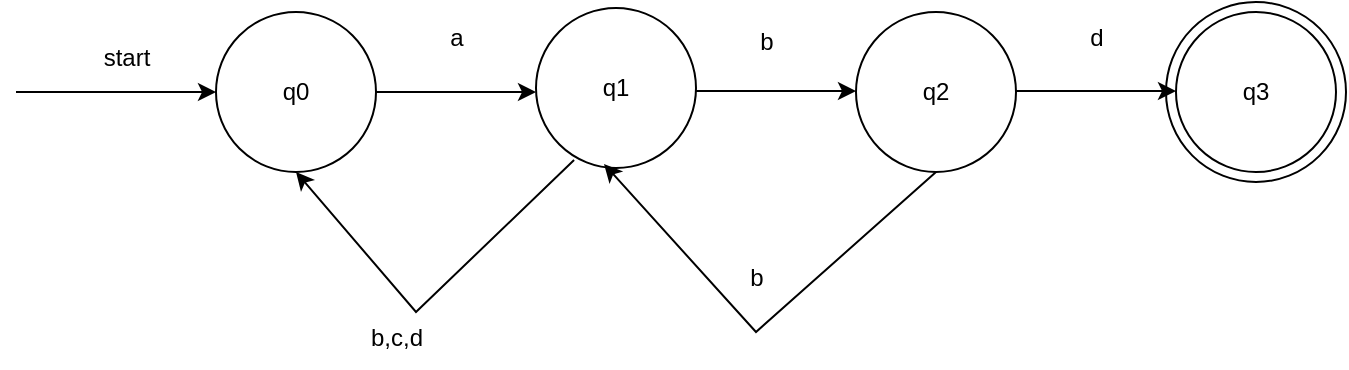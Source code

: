 <mxfile version="26.0.9">
  <diagram name="Page-1" id="pYLZv2fB2FLXS3ksdNVt">
    <mxGraphModel dx="1674" dy="844" grid="1" gridSize="10" guides="1" tooltips="1" connect="1" arrows="1" fold="1" page="1" pageScale="1" pageWidth="1654" pageHeight="1169" math="0" shadow="0">
      <root>
        <mxCell id="0" />
        <mxCell id="1" parent="0" />
        <mxCell id="G7qjGL2yirOwjM5424yJ-18" value="" style="ellipse;whiteSpace=wrap;html=1;aspect=fixed;" vertex="1" parent="1">
          <mxGeometry x="875" y="235" width="90" height="90" as="geometry" />
        </mxCell>
        <mxCell id="G7qjGL2yirOwjM5424yJ-1" value="q0" style="ellipse;whiteSpace=wrap;html=1;aspect=fixed;" vertex="1" parent="1">
          <mxGeometry x="400" y="240" width="80" height="80" as="geometry" />
        </mxCell>
        <mxCell id="G7qjGL2yirOwjM5424yJ-2" value="" style="endArrow=classic;html=1;rounded=0;" edge="1" parent="1" target="G7qjGL2yirOwjM5424yJ-1">
          <mxGeometry width="50" height="50" relative="1" as="geometry">
            <mxPoint x="300" y="280" as="sourcePoint" />
            <mxPoint x="850" y="410" as="targetPoint" />
          </mxGeometry>
        </mxCell>
        <mxCell id="G7qjGL2yirOwjM5424yJ-3" value="start" style="text;html=1;align=center;verticalAlign=middle;resizable=0;points=[];autosize=1;strokeColor=none;fillColor=none;" vertex="1" parent="1">
          <mxGeometry x="330" y="248" width="50" height="30" as="geometry" />
        </mxCell>
        <mxCell id="G7qjGL2yirOwjM5424yJ-4" value="" style="endArrow=classic;html=1;rounded=0;exitX=1;exitY=0.5;exitDx=0;exitDy=0;" edge="1" parent="1" source="G7qjGL2yirOwjM5424yJ-1">
          <mxGeometry width="50" height="50" relative="1" as="geometry">
            <mxPoint x="800" y="460" as="sourcePoint" />
            <mxPoint x="560" y="280" as="targetPoint" />
          </mxGeometry>
        </mxCell>
        <mxCell id="G7qjGL2yirOwjM5424yJ-5" value="a" style="text;html=1;align=center;verticalAlign=middle;resizable=0;points=[];autosize=1;strokeColor=none;fillColor=none;" vertex="1" parent="1">
          <mxGeometry x="505" y="238" width="30" height="30" as="geometry" />
        </mxCell>
        <mxCell id="G7qjGL2yirOwjM5424yJ-6" value="q1" style="ellipse;whiteSpace=wrap;html=1;aspect=fixed;" vertex="1" parent="1">
          <mxGeometry x="560" y="238" width="80" height="80" as="geometry" />
        </mxCell>
        <mxCell id="G7qjGL2yirOwjM5424yJ-7" value="q2" style="ellipse;whiteSpace=wrap;html=1;aspect=fixed;" vertex="1" parent="1">
          <mxGeometry x="720" y="240" width="80" height="80" as="geometry" />
        </mxCell>
        <mxCell id="G7qjGL2yirOwjM5424yJ-8" value="q3" style="ellipse;whiteSpace=wrap;html=1;aspect=fixed;" vertex="1" parent="1">
          <mxGeometry x="880" y="240" width="80" height="80" as="geometry" />
        </mxCell>
        <mxCell id="G7qjGL2yirOwjM5424yJ-9" value="" style="endArrow=classic;html=1;rounded=0;exitX=1;exitY=0.5;exitDx=0;exitDy=0;" edge="1" parent="1">
          <mxGeometry width="50" height="50" relative="1" as="geometry">
            <mxPoint x="640" y="279.5" as="sourcePoint" />
            <mxPoint x="720" y="279.5" as="targetPoint" />
          </mxGeometry>
        </mxCell>
        <mxCell id="G7qjGL2yirOwjM5424yJ-10" value="" style="endArrow=classic;html=1;rounded=0;exitX=1;exitY=0.5;exitDx=0;exitDy=0;" edge="1" parent="1">
          <mxGeometry width="50" height="50" relative="1" as="geometry">
            <mxPoint x="800" y="279.5" as="sourcePoint" />
            <mxPoint x="880" y="279.5" as="targetPoint" />
          </mxGeometry>
        </mxCell>
        <mxCell id="G7qjGL2yirOwjM5424yJ-11" value="d" style="text;html=1;align=center;verticalAlign=middle;resizable=0;points=[];autosize=1;strokeColor=none;fillColor=none;" vertex="1" parent="1">
          <mxGeometry x="825" y="238" width="30" height="30" as="geometry" />
        </mxCell>
        <mxCell id="G7qjGL2yirOwjM5424yJ-12" value="b" style="text;html=1;align=center;verticalAlign=middle;resizable=0;points=[];autosize=1;strokeColor=none;fillColor=none;" vertex="1" parent="1">
          <mxGeometry x="660" y="240" width="30" height="30" as="geometry" />
        </mxCell>
        <mxCell id="G7qjGL2yirOwjM5424yJ-13" value="" style="endArrow=classic;html=1;rounded=0;entryX=0.425;entryY=0.975;entryDx=0;entryDy=0;entryPerimeter=0;exitX=0.5;exitY=1;exitDx=0;exitDy=0;" edge="1" parent="1" source="G7qjGL2yirOwjM5424yJ-7" target="G7qjGL2yirOwjM5424yJ-6">
          <mxGeometry width="50" height="50" relative="1" as="geometry">
            <mxPoint x="800" y="460" as="sourcePoint" />
            <mxPoint x="850" y="410" as="targetPoint" />
            <Array as="points">
              <mxPoint x="670" y="400" />
            </Array>
          </mxGeometry>
        </mxCell>
        <mxCell id="G7qjGL2yirOwjM5424yJ-14" value="b" style="text;html=1;align=center;verticalAlign=middle;resizable=0;points=[];autosize=1;strokeColor=none;fillColor=none;" vertex="1" parent="1">
          <mxGeometry x="655" y="358" width="30" height="30" as="geometry" />
        </mxCell>
        <mxCell id="G7qjGL2yirOwjM5424yJ-16" value="" style="endArrow=classic;html=1;rounded=0;entryX=0.5;entryY=1;entryDx=0;entryDy=0;exitX=0.238;exitY=0.95;exitDx=0;exitDy=0;exitPerimeter=0;" edge="1" parent="1" source="G7qjGL2yirOwjM5424yJ-6" target="G7qjGL2yirOwjM5424yJ-1">
          <mxGeometry width="50" height="50" relative="1" as="geometry">
            <mxPoint x="510" y="360" as="sourcePoint" />
            <mxPoint x="850" y="410" as="targetPoint" />
            <Array as="points">
              <mxPoint x="500" y="390" />
            </Array>
          </mxGeometry>
        </mxCell>
        <mxCell id="G7qjGL2yirOwjM5424yJ-17" value="b,c,d" style="text;html=1;align=center;verticalAlign=middle;resizable=0;points=[];autosize=1;strokeColor=none;fillColor=none;" vertex="1" parent="1">
          <mxGeometry x="465" y="388" width="50" height="30" as="geometry" />
        </mxCell>
      </root>
    </mxGraphModel>
  </diagram>
</mxfile>
